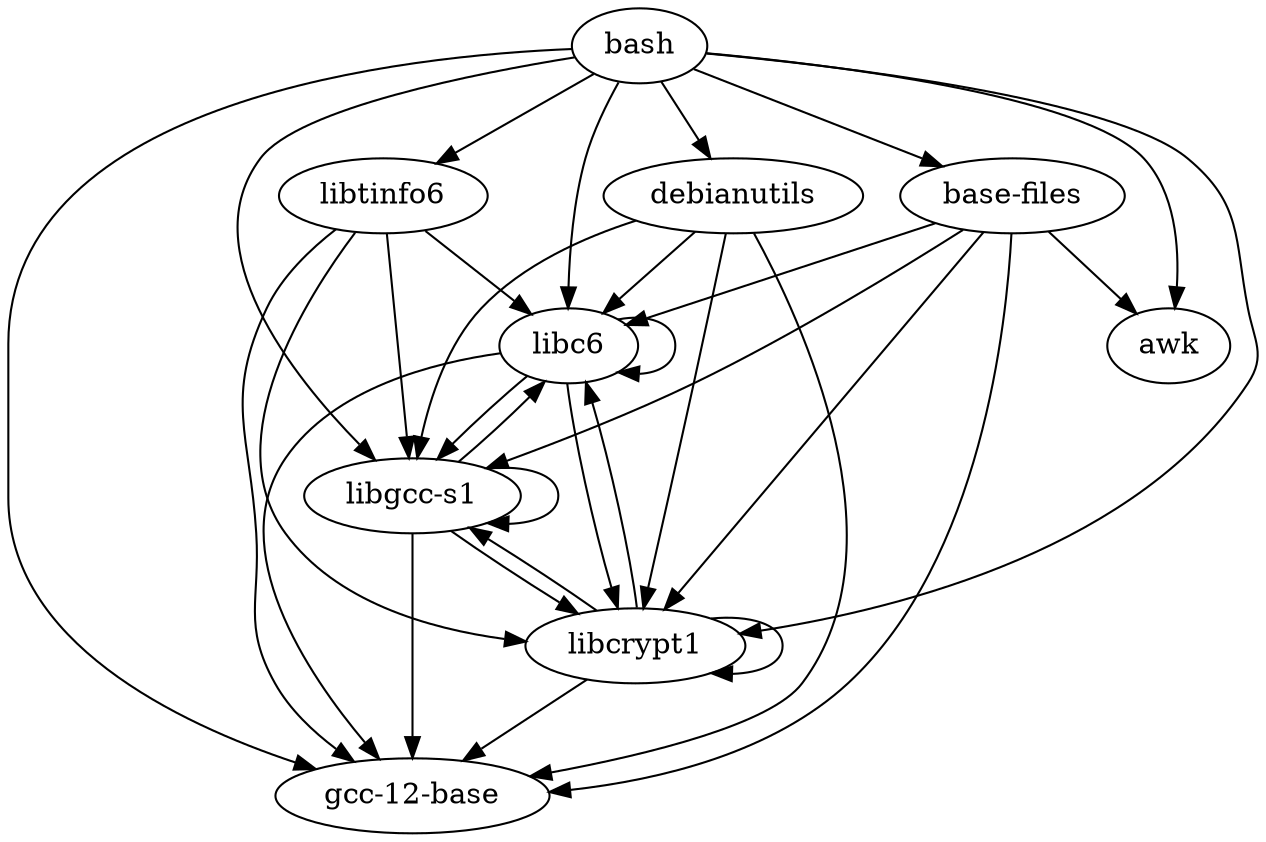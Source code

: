 // Dependency graph for bash
digraph {
	bash -> libc6
	libc6 -> "libgcc-s1"
	"libgcc-s1" -> "gcc-12-base"
	"libgcc-s1" -> libc6
	"libgcc-s1" -> "libgcc-s1"
	"libgcc-s1" -> libcrypt1
	libcrypt1 -> libc6
	libcrypt1 -> "libgcc-s1"
	libcrypt1 -> "gcc-12-base"
	libcrypt1 -> libcrypt1
	libc6 -> "gcc-12-base"
	libc6 -> libc6
	libc6 -> libcrypt1
	bash -> "libgcc-s1"
	bash -> "gcc-12-base"
	bash -> libcrypt1
	bash -> libtinfo6
	libtinfo6 -> libc6
	libtinfo6 -> "libgcc-s1"
	libtinfo6 -> "gcc-12-base"
	libtinfo6 -> libcrypt1
	bash -> "base-files"
	"base-files" -> <awk>
	"base-files" -> libc6
	"base-files" -> "libgcc-s1"
	"base-files" -> "gcc-12-base"
	"base-files" -> libcrypt1
	bash -> <awk>
	bash -> debianutils
	debianutils -> libc6
	debianutils -> "libgcc-s1"
	debianutils -> "gcc-12-base"
	debianutils -> libcrypt1
}
